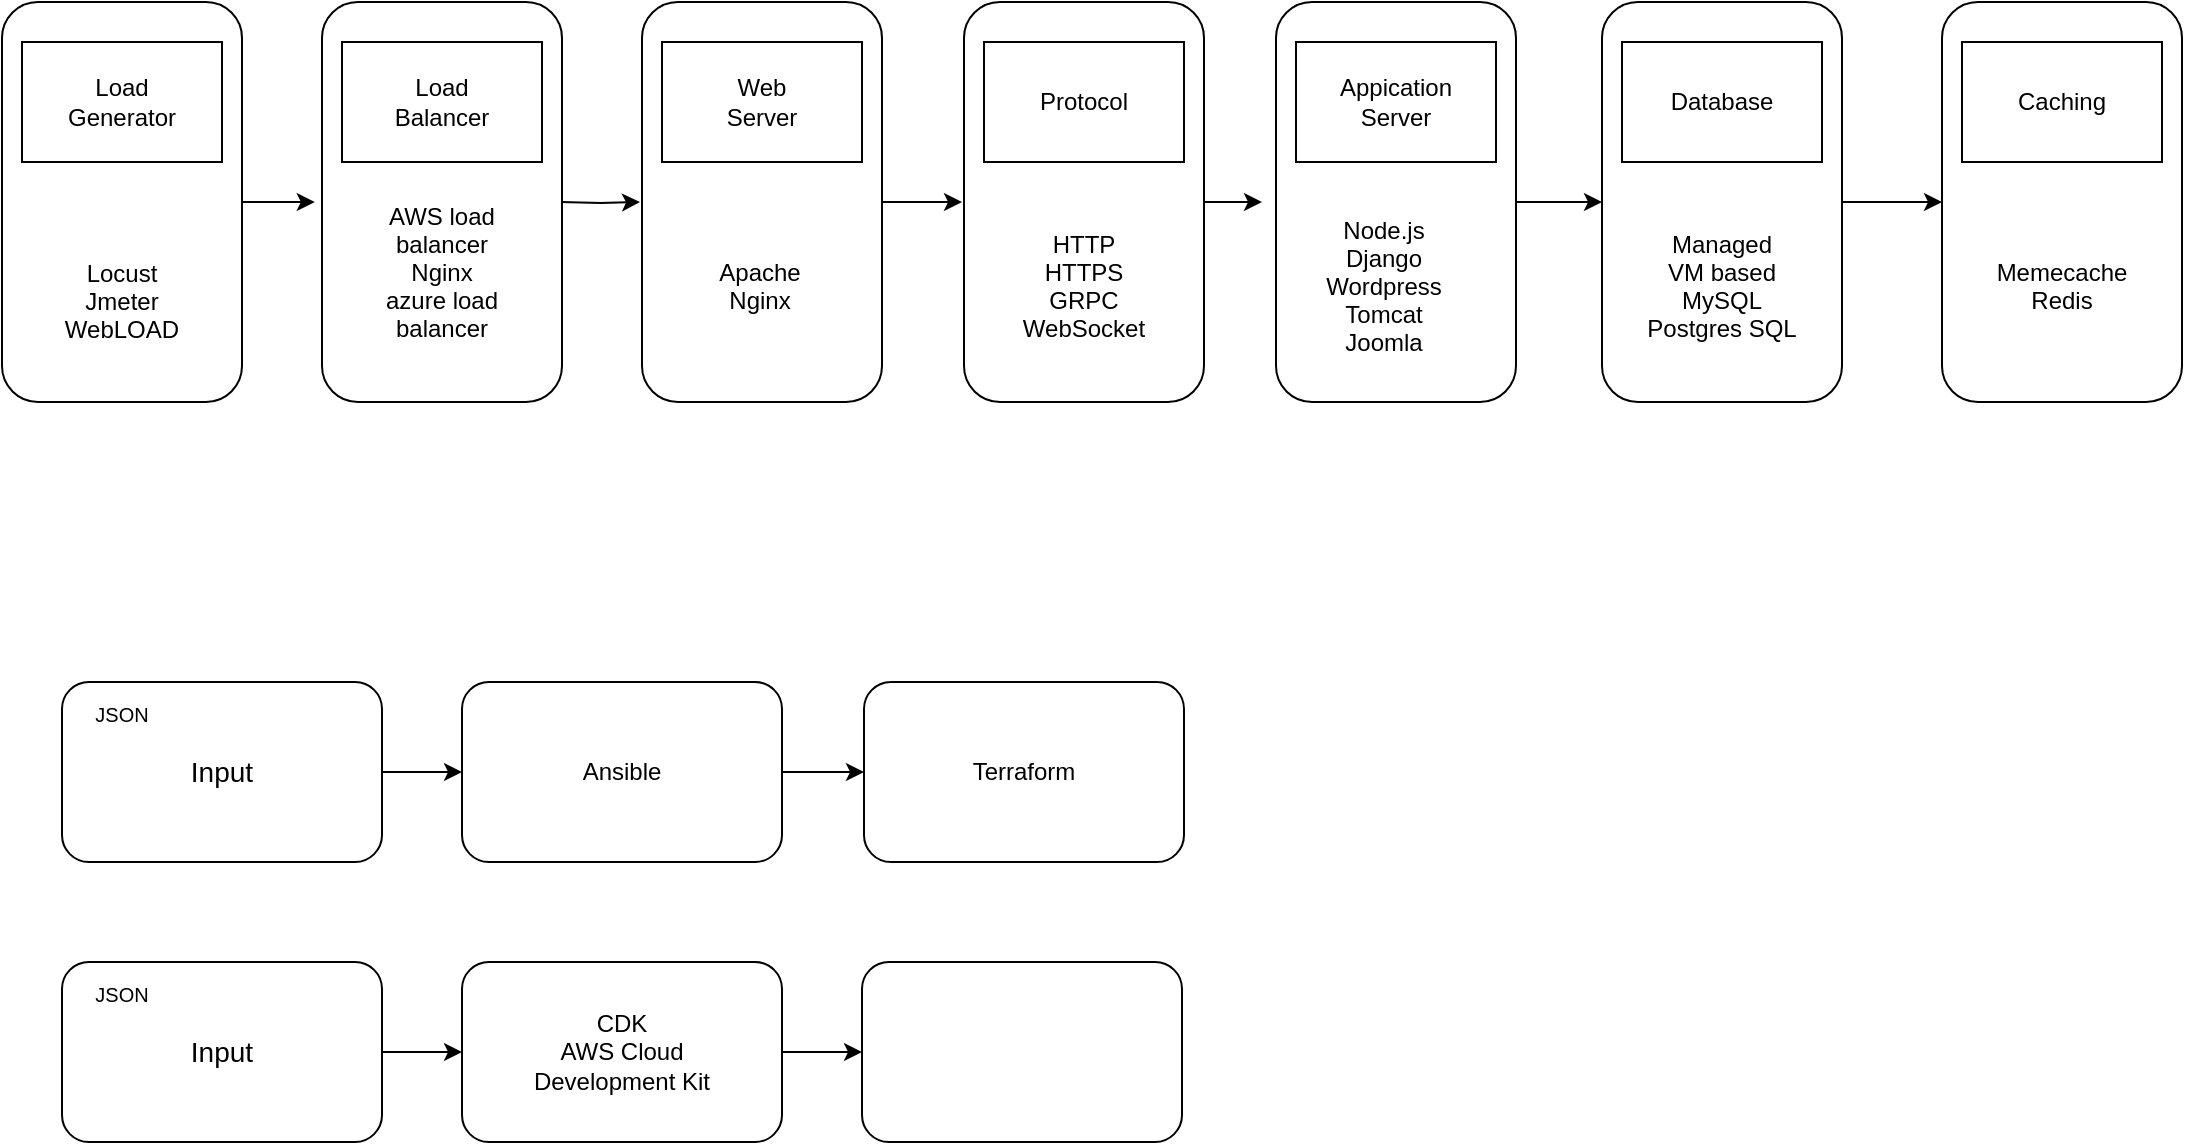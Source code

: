 <mxfile version="20.2.8" type="github">
  <diagram id="rZX82KpquHxaHBCjdWQ1" name="Page-1">
    <mxGraphModel dx="1038" dy="547" grid="1" gridSize="10" guides="1" tooltips="1" connect="1" arrows="1" fold="1" page="1" pageScale="1" pageWidth="1400" pageHeight="850" math="0" shadow="0">
      <root>
        <mxCell id="0" />
        <mxCell id="1" parent="0" />
        <mxCell id="42Uo9afX71EJ0d4XXodw-41" style="edgeStyle=orthogonalEdgeStyle;rounded=0;orthogonalLoop=1;jettySize=auto;html=1;exitX=1;exitY=0.5;exitDx=0;exitDy=0;entryX=0.011;entryY=0.106;entryDx=0;entryDy=0;entryPerimeter=0;fontSize=10;" parent="1" source="42Uo9afX71EJ0d4XXodw-4" target="42Uo9afX71EJ0d4XXodw-14" edge="1">
          <mxGeometry relative="1" as="geometry" />
        </mxCell>
        <mxCell id="42Uo9afX71EJ0d4XXodw-4" value="" style="rounded=1;whiteSpace=wrap;html=1;glass=0;" parent="1" vertex="1">
          <mxGeometry x="20" y="50" width="120" height="200" as="geometry" />
        </mxCell>
        <mxCell id="42Uo9afX71EJ0d4XXodw-1" value="" style="rounded=0;whiteSpace=wrap;html=1;" parent="1" vertex="1">
          <mxGeometry x="30" y="70" width="100" height="60" as="geometry" />
        </mxCell>
        <mxCell id="42Uo9afX71EJ0d4XXodw-3" value="Load Generator" style="text;html=1;strokeColor=none;fillColor=none;align=center;verticalAlign=middle;whiteSpace=wrap;rounded=0;" parent="1" vertex="1">
          <mxGeometry x="50" y="85" width="60" height="30" as="geometry" />
        </mxCell>
        <mxCell id="42Uo9afX71EJ0d4XXodw-6" value="Locust&#xa;Jmeter&#xa;WebLOAD" style="text;strokeColor=none;fillColor=none;align=center;verticalAlign=middle;spacingLeft=4;spacingRight=4;overflow=hidden;points=[[0,0.5],[1,0.5]];portConstraint=eastwest;rotatable=0;rounded=0;glass=0;" parent="1" vertex="1">
          <mxGeometry x="40" y="147.5" width="80" height="102.5" as="geometry" />
        </mxCell>
        <mxCell id="42Uo9afX71EJ0d4XXodw-25" value="" style="edgeStyle=orthogonalEdgeStyle;rounded=0;orthogonalLoop=1;jettySize=auto;html=1;fontSize=10;" parent="1" edge="1">
          <mxGeometry relative="1" as="geometry">
            <mxPoint x="299" y="150" as="sourcePoint" />
            <mxPoint x="339" y="150" as="targetPoint" />
          </mxGeometry>
        </mxCell>
        <mxCell id="42Uo9afX71EJ0d4XXodw-11" value="" style="rounded=1;whiteSpace=wrap;html=1;glass=0;" parent="1" vertex="1">
          <mxGeometry x="180" y="50" width="120" height="200" as="geometry" />
        </mxCell>
        <mxCell id="42Uo9afX71EJ0d4XXodw-12" value="" style="rounded=0;whiteSpace=wrap;html=1;" parent="1" vertex="1">
          <mxGeometry x="190" y="70" width="100" height="60" as="geometry" />
        </mxCell>
        <mxCell id="42Uo9afX71EJ0d4XXodw-13" value="Load Balancer" style="text;html=1;strokeColor=none;fillColor=none;align=center;verticalAlign=middle;whiteSpace=wrap;rounded=0;" parent="1" vertex="1">
          <mxGeometry x="210" y="85" width="60" height="30" as="geometry" />
        </mxCell>
        <mxCell id="42Uo9afX71EJ0d4XXodw-14" value="AWS load &#xa;balancer&#xa;Nginx&#xa;azure load &#xa;balancer&#xa;" style="text;strokeColor=none;fillColor=none;align=center;verticalAlign=middle;spacingLeft=4;spacingRight=4;overflow=hidden;points=[[0,0.5],[1,0.5]];portConstraint=eastwest;rotatable=0;rounded=0;glass=0;" parent="1" vertex="1">
          <mxGeometry x="175" y="140" width="130" height="102.5" as="geometry" />
        </mxCell>
        <mxCell id="42Uo9afX71EJ0d4XXodw-22" value="" style="edgeStyle=orthogonalEdgeStyle;rounded=0;orthogonalLoop=1;jettySize=auto;html=1;fontSize=10;" parent="1" source="42Uo9afX71EJ0d4XXodw-18" target="42Uo9afX71EJ0d4XXodw-21" edge="1">
          <mxGeometry relative="1" as="geometry" />
        </mxCell>
        <mxCell id="42Uo9afX71EJ0d4XXodw-18" value="" style="rounded=1;whiteSpace=wrap;html=1;glass=0;" parent="1" vertex="1">
          <mxGeometry x="50" y="530" width="160" height="90" as="geometry" />
        </mxCell>
        <mxCell id="42Uo9afX71EJ0d4XXodw-19" value="Input" style="text;html=1;strokeColor=none;fillColor=none;align=center;verticalAlign=middle;whiteSpace=wrap;rounded=0;glass=0;fontSize=14;" parent="1" vertex="1">
          <mxGeometry x="100" y="560" width="60" height="30" as="geometry" />
        </mxCell>
        <mxCell id="42Uo9afX71EJ0d4XXodw-20" value="&lt;font style=&quot;font-size: 10px;&quot;&gt;JSON&lt;/font&gt;" style="text;html=1;strokeColor=none;fillColor=none;align=center;verticalAlign=middle;whiteSpace=wrap;rounded=0;glass=0;fontSize=14;" parent="1" vertex="1">
          <mxGeometry x="50" y="530" width="60" height="30" as="geometry" />
        </mxCell>
        <mxCell id="sxvndD5ZVMMMpmb85-by-11" value="" style="edgeStyle=orthogonalEdgeStyle;rounded=0;orthogonalLoop=1;jettySize=auto;html=1;fontSize=10;" edge="1" parent="1" source="42Uo9afX71EJ0d4XXodw-21" target="sxvndD5ZVMMMpmb85-by-10">
          <mxGeometry relative="1" as="geometry" />
        </mxCell>
        <mxCell id="42Uo9afX71EJ0d4XXodw-21" value="CDK&lt;br&gt;AWS Cloud &lt;br&gt;Development Kit" style="rounded=1;whiteSpace=wrap;html=1;glass=0;" parent="1" vertex="1">
          <mxGeometry x="250" y="530" width="160" height="90" as="geometry" />
        </mxCell>
        <mxCell id="42Uo9afX71EJ0d4XXodw-30" value="" style="edgeStyle=orthogonalEdgeStyle;rounded=0;orthogonalLoop=1;jettySize=auto;html=1;fontSize=10;" parent="1" edge="1">
          <mxGeometry relative="1" as="geometry">
            <mxPoint x="459" y="150" as="sourcePoint" />
            <mxPoint x="500" y="150" as="targetPoint" />
          </mxGeometry>
        </mxCell>
        <mxCell id="42Uo9afX71EJ0d4XXodw-24" value="" style="rounded=1;whiteSpace=wrap;html=1;glass=0;" parent="1" vertex="1">
          <mxGeometry x="340" y="50" width="120" height="200" as="geometry" />
        </mxCell>
        <mxCell id="42Uo9afX71EJ0d4XXodw-26" value="" style="rounded=0;whiteSpace=wrap;html=1;" parent="1" vertex="1">
          <mxGeometry x="350" y="70" width="100" height="60" as="geometry" />
        </mxCell>
        <mxCell id="42Uo9afX71EJ0d4XXodw-27" value="Web&lt;br&gt;Server" style="text;html=1;strokeColor=none;fillColor=none;align=center;verticalAlign=middle;whiteSpace=wrap;rounded=0;" parent="1" vertex="1">
          <mxGeometry x="370" y="85" width="60" height="30" as="geometry" />
        </mxCell>
        <mxCell id="42Uo9afX71EJ0d4XXodw-28" value="Apache&#xa;Nginx" style="text;strokeColor=none;fillColor=none;align=center;verticalAlign=middle;spacingLeft=4;spacingRight=4;overflow=hidden;points=[[0,0.5],[1,0.5]];portConstraint=eastwest;rotatable=0;rounded=0;glass=0;" parent="1" vertex="1">
          <mxGeometry x="334" y="140" width="130" height="102.5" as="geometry" />
        </mxCell>
        <mxCell id="42Uo9afX71EJ0d4XXodw-36" value="" style="edgeStyle=orthogonalEdgeStyle;rounded=0;orthogonalLoop=1;jettySize=auto;html=1;fontSize=10;" parent="1" edge="1">
          <mxGeometry relative="1" as="geometry">
            <mxPoint x="620" y="150" as="sourcePoint" />
            <mxPoint x="650" y="150" as="targetPoint" />
          </mxGeometry>
        </mxCell>
        <mxCell id="42Uo9afX71EJ0d4XXodw-29" value="" style="rounded=1;whiteSpace=wrap;html=1;glass=0;" parent="1" vertex="1">
          <mxGeometry x="501" y="50" width="120" height="200" as="geometry" />
        </mxCell>
        <mxCell id="42Uo9afX71EJ0d4XXodw-31" value="" style="rounded=0;whiteSpace=wrap;html=1;" parent="1" vertex="1">
          <mxGeometry x="511" y="70" width="100" height="60" as="geometry" />
        </mxCell>
        <mxCell id="42Uo9afX71EJ0d4XXodw-32" value="Protocol" style="text;html=1;strokeColor=none;fillColor=none;align=center;verticalAlign=middle;whiteSpace=wrap;rounded=0;" parent="1" vertex="1">
          <mxGeometry x="531" y="85" width="60" height="30" as="geometry" />
        </mxCell>
        <mxCell id="42Uo9afX71EJ0d4XXodw-34" value="HTTP&#xa;HTTPS&#xa;GRPC&#xa;WebSocket" style="text;strokeColor=none;fillColor=none;align=center;verticalAlign=middle;spacingLeft=4;spacingRight=4;overflow=hidden;points=[[0,0.5],[1,0.5]];portConstraint=eastwest;rotatable=0;rounded=0;glass=0;" parent="1" vertex="1">
          <mxGeometry x="496" y="140" width="130" height="102.5" as="geometry" />
        </mxCell>
        <mxCell id="42Uo9afX71EJ0d4XXodw-43" value="" style="edgeStyle=orthogonalEdgeStyle;rounded=0;orthogonalLoop=1;jettySize=auto;html=1;fontSize=10;" parent="1" source="42Uo9afX71EJ0d4XXodw-35" target="42Uo9afX71EJ0d4XXodw-42" edge="1">
          <mxGeometry relative="1" as="geometry" />
        </mxCell>
        <mxCell id="42Uo9afX71EJ0d4XXodw-35" value="" style="rounded=1;whiteSpace=wrap;html=1;glass=0;" parent="1" vertex="1">
          <mxGeometry x="657" y="50" width="120" height="200" as="geometry" />
        </mxCell>
        <mxCell id="42Uo9afX71EJ0d4XXodw-37" value="Appication&lt;br&gt;Server" style="rounded=0;whiteSpace=wrap;html=1;" parent="1" vertex="1">
          <mxGeometry x="667" y="70" width="100" height="60" as="geometry" />
        </mxCell>
        <mxCell id="42Uo9afX71EJ0d4XXodw-39" value="Node.js&#xa;Django&#xa;Wordpress&#xa;Tomcat&#xa;Joomla" style="text;strokeColor=none;fillColor=none;align=center;verticalAlign=middle;spacingLeft=4;spacingRight=4;overflow=hidden;points=[[0,0.5],[1,0.5]];portConstraint=eastwest;rotatable=0;rounded=0;glass=0;" parent="1" vertex="1">
          <mxGeometry x="646" y="140" width="130" height="102.5" as="geometry" />
        </mxCell>
        <mxCell id="42Uo9afX71EJ0d4XXodw-47" value="" style="edgeStyle=orthogonalEdgeStyle;rounded=0;orthogonalLoop=1;jettySize=auto;html=1;fontSize=10;" parent="1" source="42Uo9afX71EJ0d4XXodw-42" target="42Uo9afX71EJ0d4XXodw-46" edge="1">
          <mxGeometry relative="1" as="geometry" />
        </mxCell>
        <mxCell id="42Uo9afX71EJ0d4XXodw-42" value="" style="rounded=1;whiteSpace=wrap;html=1;glass=0;" parent="1" vertex="1">
          <mxGeometry x="820" y="50" width="120" height="200" as="geometry" />
        </mxCell>
        <mxCell id="42Uo9afX71EJ0d4XXodw-44" value="Database" style="rounded=0;whiteSpace=wrap;html=1;" parent="1" vertex="1">
          <mxGeometry x="830" y="70" width="100" height="60" as="geometry" />
        </mxCell>
        <mxCell id="42Uo9afX71EJ0d4XXodw-45" value="Managed&#xa;VM based&#xa;MySQL&#xa;Postgres SQL" style="text;strokeColor=none;fillColor=none;align=center;verticalAlign=middle;spacingLeft=4;spacingRight=4;overflow=hidden;points=[[0,0.5],[1,0.5]];portConstraint=eastwest;rotatable=0;rounded=0;glass=0;" parent="1" vertex="1">
          <mxGeometry x="815" y="140" width="130" height="102.5" as="geometry" />
        </mxCell>
        <mxCell id="42Uo9afX71EJ0d4XXodw-46" value="" style="rounded=1;whiteSpace=wrap;html=1;glass=0;" parent="1" vertex="1">
          <mxGeometry x="990" y="50" width="120" height="200" as="geometry" />
        </mxCell>
        <mxCell id="42Uo9afX71EJ0d4XXodw-48" value="Caching" style="rounded=0;whiteSpace=wrap;html=1;" parent="1" vertex="1">
          <mxGeometry x="1000" y="70" width="100" height="60" as="geometry" />
        </mxCell>
        <mxCell id="42Uo9afX71EJ0d4XXodw-49" value="Memecache&#xa;Redis" style="text;strokeColor=none;fillColor=none;align=center;verticalAlign=middle;spacingLeft=4;spacingRight=4;overflow=hidden;points=[[0,0.5],[1,0.5]];portConstraint=eastwest;rotatable=0;rounded=0;glass=0;" parent="1" vertex="1">
          <mxGeometry x="985" y="140" width="130" height="102.5" as="geometry" />
        </mxCell>
        <mxCell id="sxvndD5ZVMMMpmb85-by-10" value="" style="rounded=1;whiteSpace=wrap;html=1;glass=0;" vertex="1" parent="1">
          <mxGeometry x="450" y="530" width="160" height="90" as="geometry" />
        </mxCell>
        <mxCell id="sxvndD5ZVMMMpmb85-by-12" value="" style="edgeStyle=orthogonalEdgeStyle;rounded=0;orthogonalLoop=1;jettySize=auto;html=1;fontSize=10;" edge="1" parent="1" source="sxvndD5ZVMMMpmb85-by-13" target="sxvndD5ZVMMMpmb85-by-16">
          <mxGeometry relative="1" as="geometry" />
        </mxCell>
        <mxCell id="sxvndD5ZVMMMpmb85-by-13" value="" style="rounded=1;whiteSpace=wrap;html=1;glass=0;" vertex="1" parent="1">
          <mxGeometry x="50" y="390" width="160" height="90" as="geometry" />
        </mxCell>
        <mxCell id="sxvndD5ZVMMMpmb85-by-14" value="Input" style="text;html=1;strokeColor=none;fillColor=none;align=center;verticalAlign=middle;whiteSpace=wrap;rounded=0;glass=0;fontSize=14;" vertex="1" parent="1">
          <mxGeometry x="100" y="420" width="60" height="30" as="geometry" />
        </mxCell>
        <mxCell id="sxvndD5ZVMMMpmb85-by-15" value="&lt;font style=&quot;font-size: 10px;&quot;&gt;JSON&lt;/font&gt;" style="text;html=1;strokeColor=none;fillColor=none;align=center;verticalAlign=middle;whiteSpace=wrap;rounded=0;glass=0;fontSize=14;" vertex="1" parent="1">
          <mxGeometry x="50" y="390" width="60" height="30" as="geometry" />
        </mxCell>
        <mxCell id="sxvndD5ZVMMMpmb85-by-18" value="" style="edgeStyle=orthogonalEdgeStyle;rounded=0;orthogonalLoop=1;jettySize=auto;html=1;fontSize=10;" edge="1" parent="1" source="sxvndD5ZVMMMpmb85-by-16" target="sxvndD5ZVMMMpmb85-by-17">
          <mxGeometry relative="1" as="geometry" />
        </mxCell>
        <mxCell id="sxvndD5ZVMMMpmb85-by-16" value="Ansible" style="rounded=1;whiteSpace=wrap;html=1;glass=0;" vertex="1" parent="1">
          <mxGeometry x="250" y="390" width="160" height="90" as="geometry" />
        </mxCell>
        <mxCell id="sxvndD5ZVMMMpmb85-by-17" value="Terraform" style="rounded=1;whiteSpace=wrap;html=1;glass=0;" vertex="1" parent="1">
          <mxGeometry x="451" y="390" width="160" height="90" as="geometry" />
        </mxCell>
      </root>
    </mxGraphModel>
  </diagram>
</mxfile>
